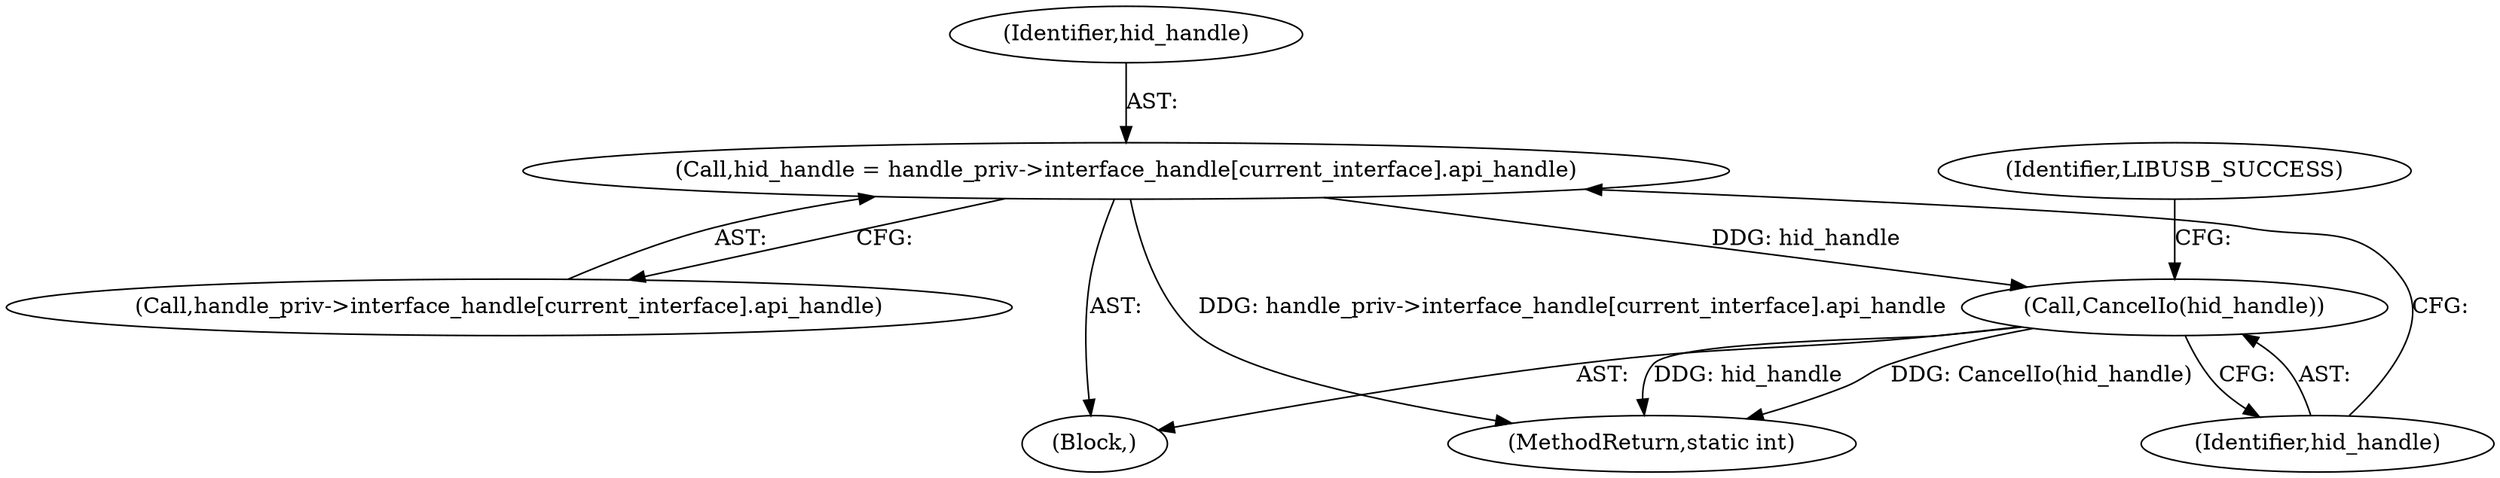 digraph "1_Chrome_ac149a8d4371c0e01e0934fdd57b09e86f96b5b9_13@array" {
"1000131" [label="(Call,hid_handle = handle_priv->interface_handle[current_interface].api_handle)"];
"1000140" [label="(Call,CancelIo(hid_handle))"];
"1000144" [label="(MethodReturn,static int)"];
"1000143" [label="(Identifier,LIBUSB_SUCCESS)"];
"1000133" [label="(Call,handle_priv->interface_handle[current_interface].api_handle)"];
"1000140" [label="(Call,CancelIo(hid_handle))"];
"1000132" [label="(Identifier,hid_handle)"];
"1000103" [label="(Block,)"];
"1000141" [label="(Identifier,hid_handle)"];
"1000131" [label="(Call,hid_handle = handle_priv->interface_handle[current_interface].api_handle)"];
"1000131" -> "1000103"  [label="AST: "];
"1000131" -> "1000133"  [label="CFG: "];
"1000132" -> "1000131"  [label="AST: "];
"1000133" -> "1000131"  [label="AST: "];
"1000141" -> "1000131"  [label="CFG: "];
"1000131" -> "1000144"  [label="DDG: handle_priv->interface_handle[current_interface].api_handle"];
"1000131" -> "1000140"  [label="DDG: hid_handle"];
"1000140" -> "1000103"  [label="AST: "];
"1000140" -> "1000141"  [label="CFG: "];
"1000141" -> "1000140"  [label="AST: "];
"1000143" -> "1000140"  [label="CFG: "];
"1000140" -> "1000144"  [label="DDG: hid_handle"];
"1000140" -> "1000144"  [label="DDG: CancelIo(hid_handle)"];
}
